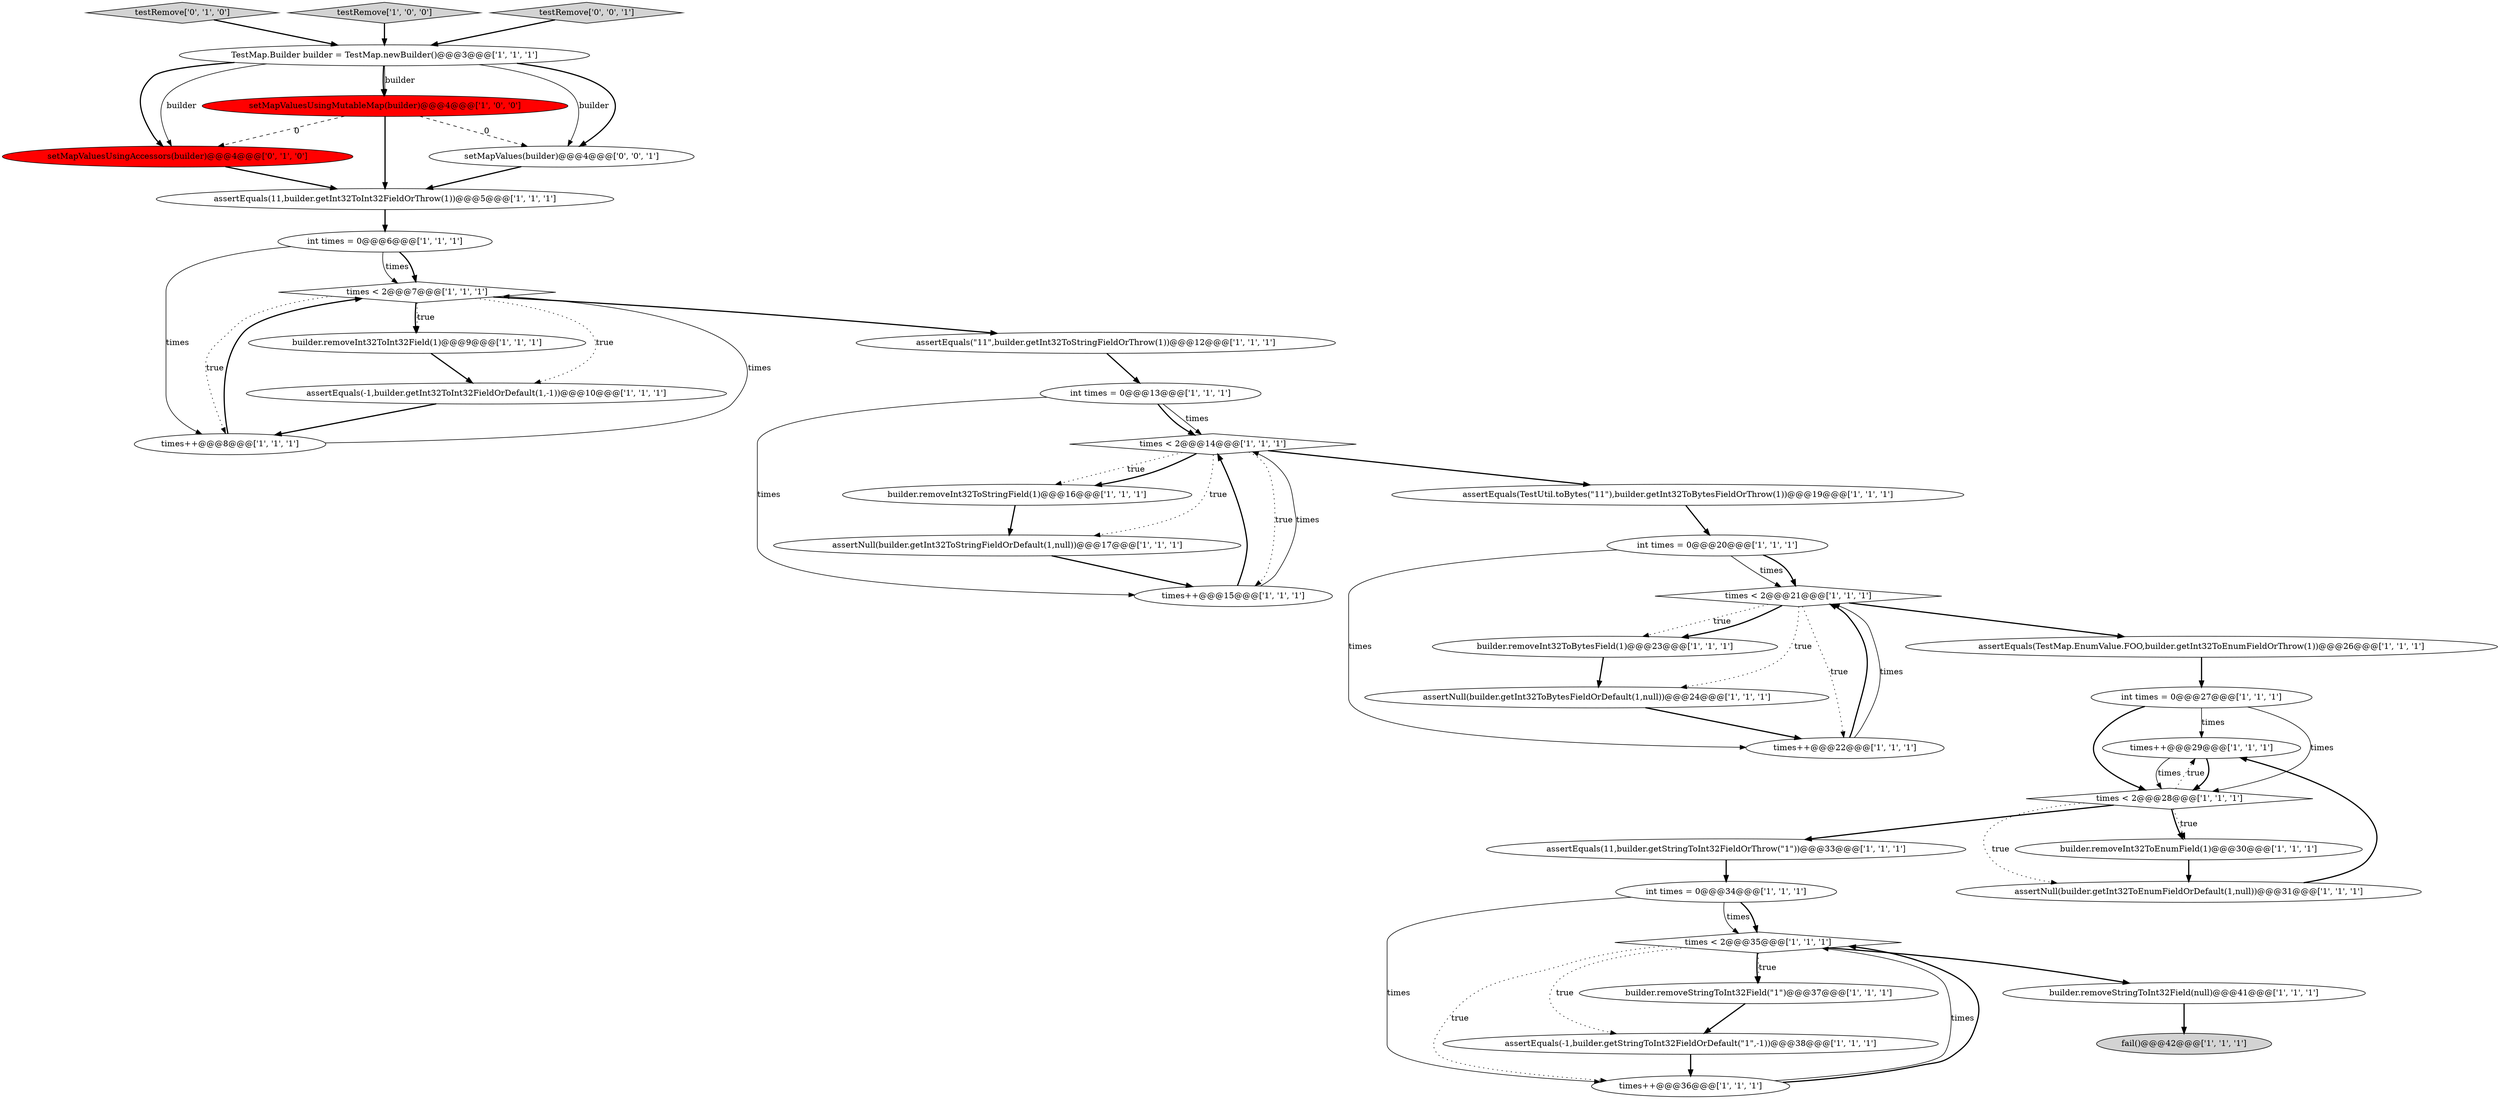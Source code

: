 digraph {
7 [style = filled, label = "times++@@@29@@@['1', '1', '1']", fillcolor = white, shape = ellipse image = "AAA0AAABBB1BBB"];
10 [style = filled, label = "builder.removeInt32ToStringField(1)@@@16@@@['1', '1', '1']", fillcolor = white, shape = ellipse image = "AAA0AAABBB1BBB"];
22 [style = filled, label = "times < 2@@@14@@@['1', '1', '1']", fillcolor = white, shape = diamond image = "AAA0AAABBB1BBB"];
11 [style = filled, label = "times < 2@@@28@@@['1', '1', '1']", fillcolor = white, shape = diamond image = "AAA0AAABBB1BBB"];
24 [style = filled, label = "times++@@@22@@@['1', '1', '1']", fillcolor = white, shape = ellipse image = "AAA0AAABBB1BBB"];
0 [style = filled, label = "int times = 0@@@13@@@['1', '1', '1']", fillcolor = white, shape = ellipse image = "AAA0AAABBB1BBB"];
28 [style = filled, label = "int times = 0@@@20@@@['1', '1', '1']", fillcolor = white, shape = ellipse image = "AAA0AAABBB1BBB"];
26 [style = filled, label = "assertEquals(TestUtil.toBytes(\"11\"),builder.getInt32ToBytesFieldOrThrow(1))@@@19@@@['1', '1', '1']", fillcolor = white, shape = ellipse image = "AAA0AAABBB1BBB"];
29 [style = filled, label = "int times = 0@@@6@@@['1', '1', '1']", fillcolor = white, shape = ellipse image = "AAA0AAABBB1BBB"];
19 [style = filled, label = "builder.removeInt32ToEnumField(1)@@@30@@@['1', '1', '1']", fillcolor = white, shape = ellipse image = "AAA0AAABBB1BBB"];
36 [style = filled, label = "setMapValuesUsingAccessors(builder)@@@4@@@['0', '1', '0']", fillcolor = red, shape = ellipse image = "AAA1AAABBB2BBB"];
13 [style = filled, label = "int times = 0@@@27@@@['1', '1', '1']", fillcolor = white, shape = ellipse image = "AAA0AAABBB1BBB"];
35 [style = filled, label = "testRemove['0', '1', '0']", fillcolor = lightgray, shape = diamond image = "AAA0AAABBB2BBB"];
25 [style = filled, label = "assertEquals(11,builder.getStringToInt32FieldOrThrow(\"1\"))@@@33@@@['1', '1', '1']", fillcolor = white, shape = ellipse image = "AAA0AAABBB1BBB"];
37 [style = filled, label = "setMapValues(builder)@@@4@@@['0', '0', '1']", fillcolor = white, shape = ellipse image = "AAA0AAABBB3BBB"];
16 [style = filled, label = "int times = 0@@@34@@@['1', '1', '1']", fillcolor = white, shape = ellipse image = "AAA0AAABBB1BBB"];
33 [style = filled, label = "assertEquals(-1,builder.getInt32ToInt32FieldOrDefault(1,-1))@@@10@@@['1', '1', '1']", fillcolor = white, shape = ellipse image = "AAA0AAABBB1BBB"];
20 [style = filled, label = "times < 2@@@35@@@['1', '1', '1']", fillcolor = white, shape = diamond image = "AAA0AAABBB1BBB"];
31 [style = filled, label = "assertEquals(\"11\",builder.getInt32ToStringFieldOrThrow(1))@@@12@@@['1', '1', '1']", fillcolor = white, shape = ellipse image = "AAA0AAABBB1BBB"];
8 [style = filled, label = "times++@@@36@@@['1', '1', '1']", fillcolor = white, shape = ellipse image = "AAA0AAABBB1BBB"];
6 [style = filled, label = "TestMap.Builder builder = TestMap.newBuilder()@@@3@@@['1', '1', '1']", fillcolor = white, shape = ellipse image = "AAA0AAABBB1BBB"];
4 [style = filled, label = "testRemove['1', '0', '0']", fillcolor = lightgray, shape = diamond image = "AAA0AAABBB1BBB"];
2 [style = filled, label = "builder.removeInt32ToInt32Field(1)@@@9@@@['1', '1', '1']", fillcolor = white, shape = ellipse image = "AAA0AAABBB1BBB"];
30 [style = filled, label = "assertNull(builder.getInt32ToStringFieldOrDefault(1,null))@@@17@@@['1', '1', '1']", fillcolor = white, shape = ellipse image = "AAA0AAABBB1BBB"];
17 [style = filled, label = "assertEquals(11,builder.getInt32ToInt32FieldOrThrow(1))@@@5@@@['1', '1', '1']", fillcolor = white, shape = ellipse image = "AAA0AAABBB1BBB"];
27 [style = filled, label = "builder.removeStringToInt32Field(\"1\")@@@37@@@['1', '1', '1']", fillcolor = white, shape = ellipse image = "AAA0AAABBB1BBB"];
14 [style = filled, label = "times < 2@@@7@@@['1', '1', '1']", fillcolor = white, shape = diamond image = "AAA0AAABBB1BBB"];
32 [style = filled, label = "assertEquals(-1,builder.getStringToInt32FieldOrDefault(\"1\",-1))@@@38@@@['1', '1', '1']", fillcolor = white, shape = ellipse image = "AAA0AAABBB1BBB"];
34 [style = filled, label = "builder.removeInt32ToBytesField(1)@@@23@@@['1', '1', '1']", fillcolor = white, shape = ellipse image = "AAA0AAABBB1BBB"];
12 [style = filled, label = "assertNull(builder.getInt32ToEnumFieldOrDefault(1,null))@@@31@@@['1', '1', '1']", fillcolor = white, shape = ellipse image = "AAA0AAABBB1BBB"];
9 [style = filled, label = "times < 2@@@21@@@['1', '1', '1']", fillcolor = white, shape = diamond image = "AAA0AAABBB1BBB"];
18 [style = filled, label = "times++@@@15@@@['1', '1', '1']", fillcolor = white, shape = ellipse image = "AAA0AAABBB1BBB"];
38 [style = filled, label = "testRemove['0', '0', '1']", fillcolor = lightgray, shape = diamond image = "AAA0AAABBB3BBB"];
21 [style = filled, label = "setMapValuesUsingMutableMap(builder)@@@4@@@['1', '0', '0']", fillcolor = red, shape = ellipse image = "AAA1AAABBB1BBB"];
3 [style = filled, label = "fail()@@@42@@@['1', '1', '1']", fillcolor = lightgray, shape = ellipse image = "AAA0AAABBB1BBB"];
5 [style = filled, label = "assertNull(builder.getInt32ToBytesFieldOrDefault(1,null))@@@24@@@['1', '1', '1']", fillcolor = white, shape = ellipse image = "AAA0AAABBB1BBB"];
15 [style = filled, label = "builder.removeStringToInt32Field(null)@@@41@@@['1', '1', '1']", fillcolor = white, shape = ellipse image = "AAA0AAABBB1BBB"];
23 [style = filled, label = "assertEquals(TestMap.EnumValue.FOO,builder.getInt32ToEnumFieldOrThrow(1))@@@26@@@['1', '1', '1']", fillcolor = white, shape = ellipse image = "AAA0AAABBB1BBB"];
1 [style = filled, label = "times++@@@8@@@['1', '1', '1']", fillcolor = white, shape = ellipse image = "AAA0AAABBB1BBB"];
11->7 [style = dotted, label="true"];
28->24 [style = solid, label="times"];
22->26 [style = bold, label=""];
14->2 [style = dotted, label="true"];
0->18 [style = solid, label="times"];
27->32 [style = bold, label=""];
7->11 [style = bold, label=""];
22->10 [style = dotted, label="true"];
14->33 [style = dotted, label="true"];
22->18 [style = dotted, label="true"];
18->22 [style = solid, label="times"];
19->12 [style = bold, label=""];
35->6 [style = bold, label=""];
4->6 [style = bold, label=""];
34->5 [style = bold, label=""];
6->21 [style = bold, label=""];
31->0 [style = bold, label=""];
24->9 [style = bold, label=""];
20->8 [style = dotted, label="true"];
37->17 [style = bold, label=""];
11->12 [style = dotted, label="true"];
28->9 [style = solid, label="times"];
6->37 [style = solid, label="builder"];
28->9 [style = bold, label=""];
20->27 [style = dotted, label="true"];
0->22 [style = solid, label="times"];
21->37 [style = dashed, label="0"];
33->1 [style = bold, label=""];
13->7 [style = solid, label="times"];
16->8 [style = solid, label="times"];
11->19 [style = bold, label=""];
25->16 [style = bold, label=""];
30->18 [style = bold, label=""];
13->11 [style = bold, label=""];
15->3 [style = bold, label=""];
8->20 [style = solid, label="times"];
12->7 [style = bold, label=""];
1->14 [style = solid, label="times"];
6->36 [style = bold, label=""];
13->11 [style = solid, label="times"];
21->36 [style = dashed, label="0"];
38->6 [style = bold, label=""];
20->27 [style = bold, label=""];
6->37 [style = bold, label=""];
9->23 [style = bold, label=""];
9->24 [style = dotted, label="true"];
32->8 [style = bold, label=""];
18->22 [style = bold, label=""];
9->5 [style = dotted, label="true"];
8->20 [style = bold, label=""];
7->11 [style = solid, label="times"];
23->13 [style = bold, label=""];
9->34 [style = dotted, label="true"];
5->24 [style = bold, label=""];
0->22 [style = bold, label=""];
29->14 [style = solid, label="times"];
14->31 [style = bold, label=""];
29->14 [style = bold, label=""];
22->10 [style = bold, label=""];
2->33 [style = bold, label=""];
1->14 [style = bold, label=""];
14->2 [style = bold, label=""];
11->19 [style = dotted, label="true"];
16->20 [style = solid, label="times"];
26->28 [style = bold, label=""];
36->17 [style = bold, label=""];
14->1 [style = dotted, label="true"];
6->21 [style = solid, label="builder"];
6->36 [style = solid, label="builder"];
22->30 [style = dotted, label="true"];
17->29 [style = bold, label=""];
16->20 [style = bold, label=""];
20->15 [style = bold, label=""];
20->32 [style = dotted, label="true"];
29->1 [style = solid, label="times"];
21->17 [style = bold, label=""];
10->30 [style = bold, label=""];
24->9 [style = solid, label="times"];
11->25 [style = bold, label=""];
9->34 [style = bold, label=""];
}
